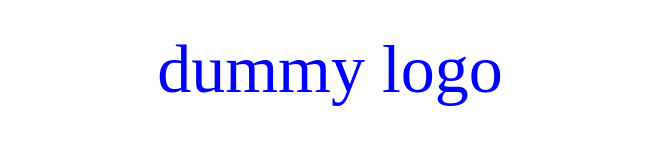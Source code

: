 <mxfile>
    <diagram id="KmSPmokNLMEDvA_M78IK" name="ページ1">
        <mxGraphModel dx="1553" dy="883" grid="1" gridSize="10" guides="1" tooltips="1" connect="1" arrows="1" fold="1" page="1" pageScale="1" pageWidth="827" pageHeight="1169" math="0" shadow="0">
            <root>
                <mxCell id="0"/>
                <mxCell id="1" parent="0"/>
                <mxCell id="2" value="&lt;font color=&quot;#0000ff&quot;&gt;dummy logo&lt;/font&gt;" style="text;html=1;strokeColor=none;fillColor=none;align=center;verticalAlign=middle;whiteSpace=wrap;rounded=0;fontFamily=Lucida Console;fontSize=34;" parent="1" vertex="1">
                    <mxGeometry x="60" y="90" width="330" height="70" as="geometry"/>
                </mxCell>
            </root>
        </mxGraphModel>
    </diagram>
</mxfile>